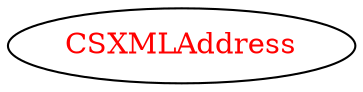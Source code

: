 digraph dependencyGraph {
 concentrate=true;
 ranksep="2.0";
 rankdir="LR"; 
 splines="ortho";
"CSXMLAddress" [fontcolor="red"];
}